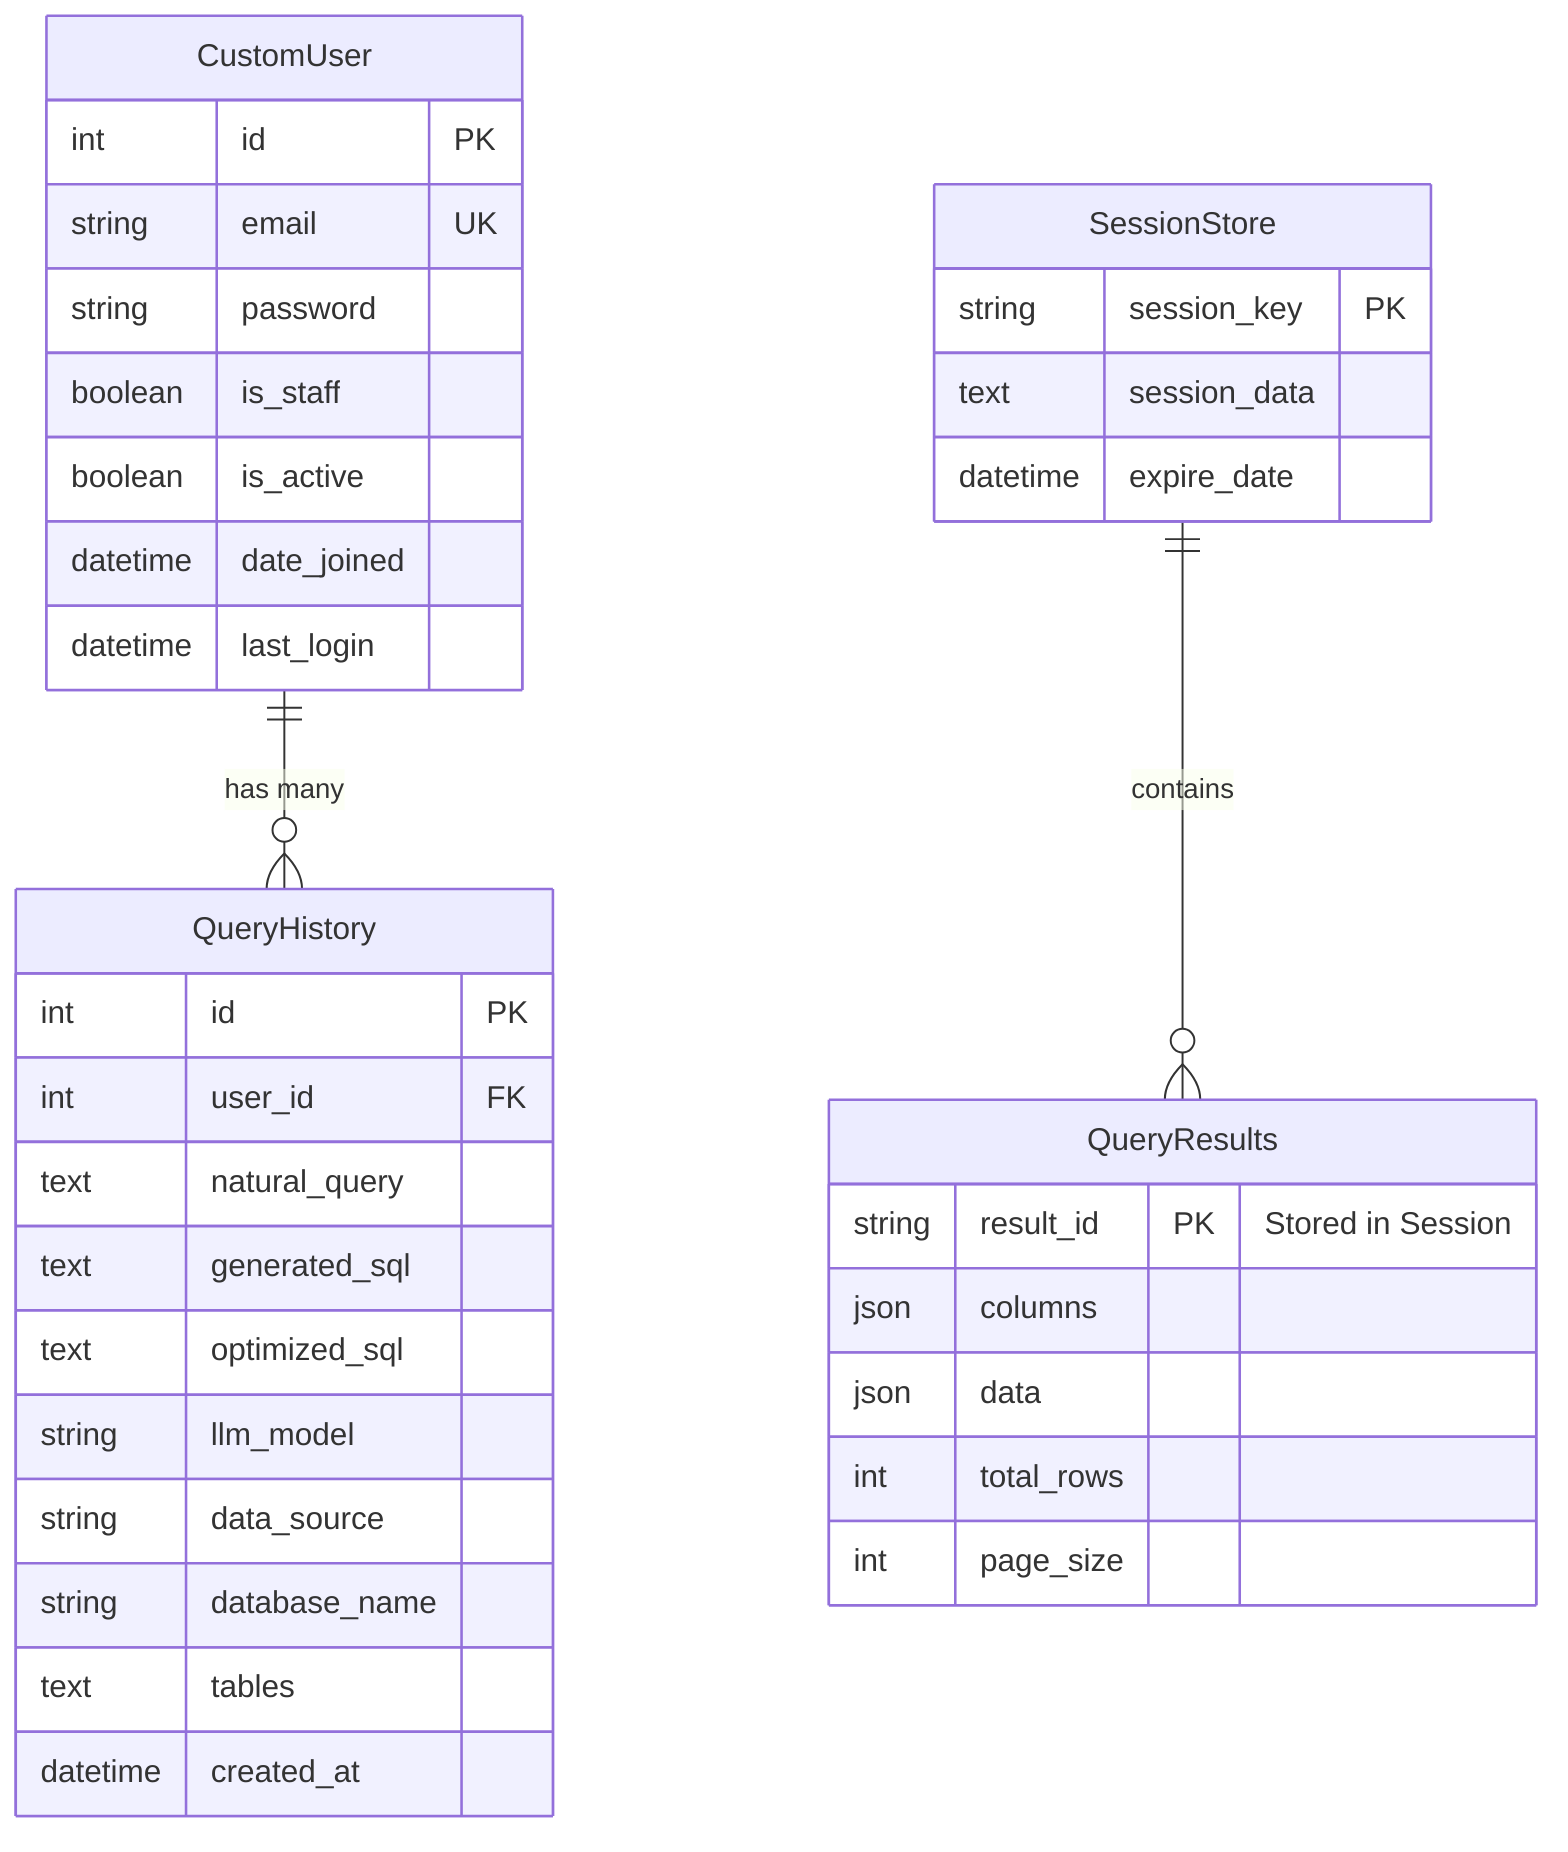 erDiagram
    CustomUser {
        int id PK
        string email UK
        string password
        boolean is_staff
        boolean is_active
        datetime date_joined
        datetime last_login
    }
    
    QueryHistory {
        int id PK
        int user_id FK
        text natural_query
        text generated_sql
        text optimized_sql
        string llm_model
        string data_source
        string database_name
        text tables
        datetime created_at
    }
    
    SessionStore {
        string session_key PK
        text session_data
        datetime expire_date
    }
    
    QueryResults {
        string result_id PK "Stored in Session"
        json columns
        json data
        int total_rows
        int page_size
    }
    
    CustomUser ||--o{ QueryHistory : "has many"
    SessionStore ||--o{ QueryResults : "contains"